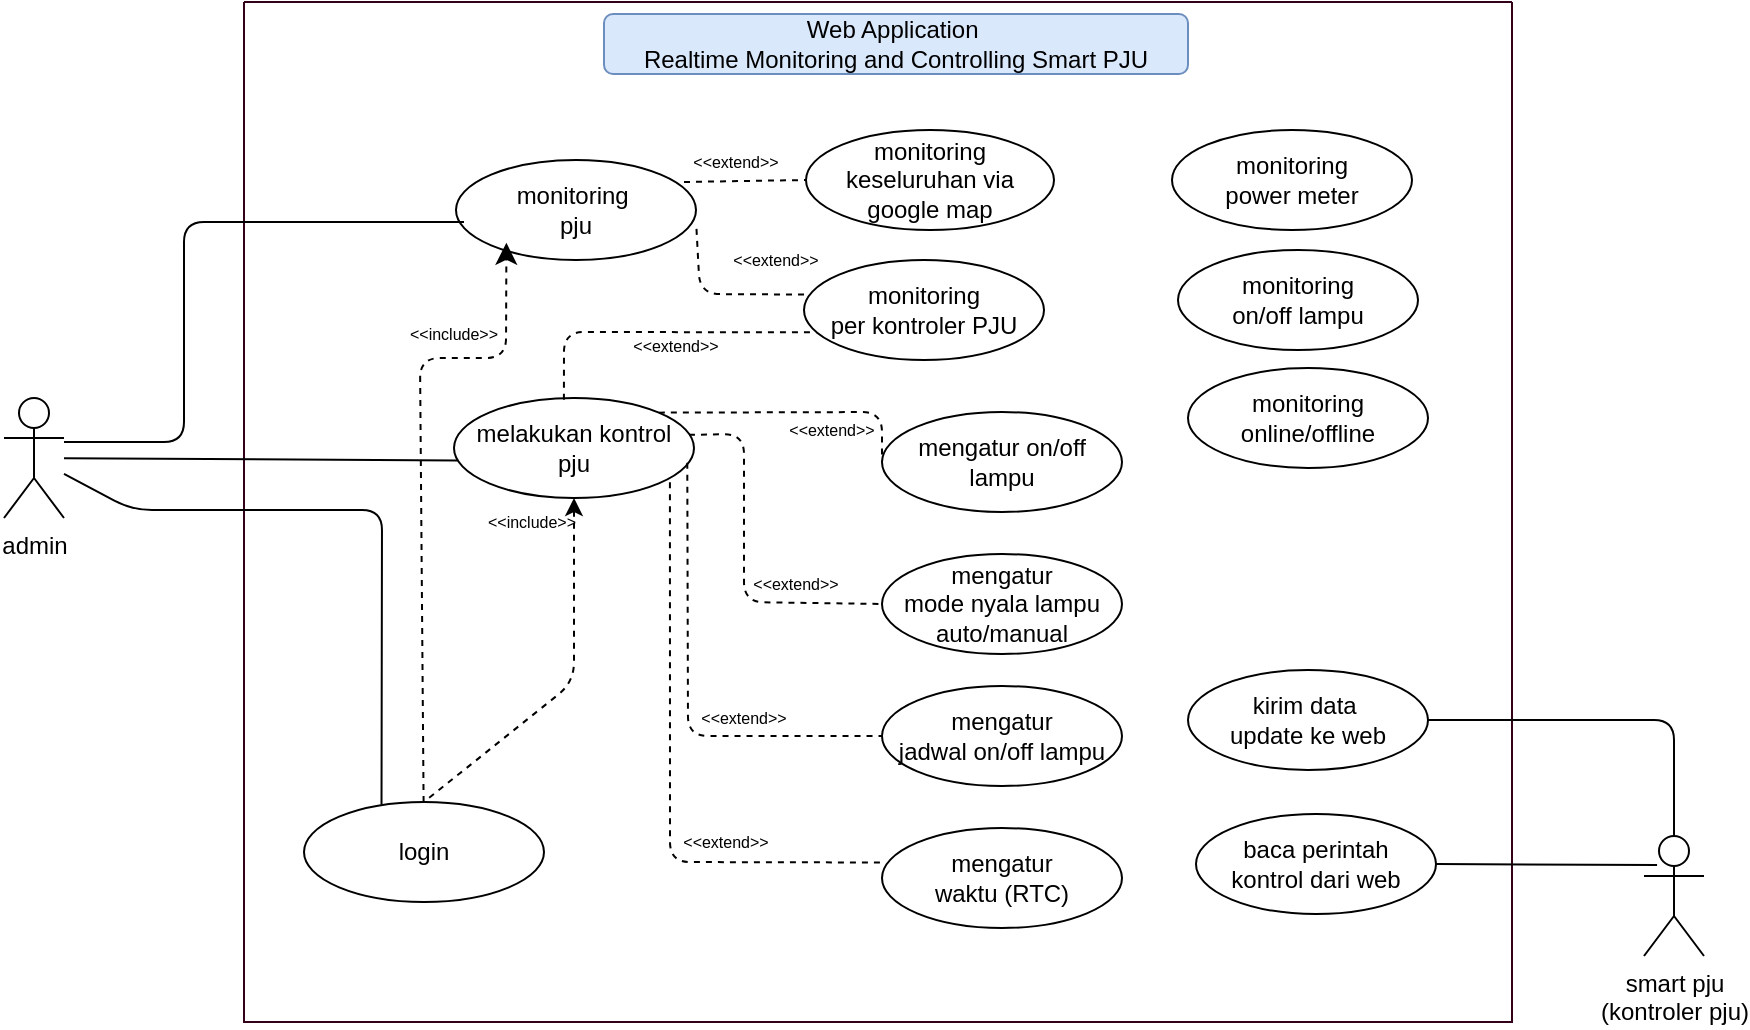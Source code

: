 <mxfile version="24.7.13">
  <diagram name="Page-1" id="pTCAznH1Ie4KXk48edHu">
    <mxGraphModel dx="473" dy="519" grid="0" gridSize="10" guides="1" tooltips="1" connect="1" arrows="1" fold="1" page="0" pageScale="1" pageWidth="850" pageHeight="1100" math="0" shadow="0">
      <root>
        <mxCell id="0" />
        <mxCell id="1" parent="0" />
        <mxCell id="OZYJQrQI57N_s6W0lsTE-5" value="" style="swimlane;startSize=0;fillColor=#fff2cc;strokeColor=#33001A;" vertex="1" parent="1">
          <mxGeometry x="230" y="100" width="634" height="510" as="geometry">
            <mxRectangle x="180" y="160" width="50" height="40" as="alternateBounds" />
          </mxGeometry>
        </mxCell>
        <mxCell id="OZYJQrQI57N_s6W0lsTE-6" value="monitoring&amp;nbsp;&lt;div&gt;pju&lt;/div&gt;" style="ellipse;whiteSpace=wrap;html=1;" vertex="1" parent="OZYJQrQI57N_s6W0lsTE-5">
          <mxGeometry x="106" y="79" width="120" height="50" as="geometry" />
        </mxCell>
        <mxCell id="OZYJQrQI57N_s6W0lsTE-7" value="login" style="ellipse;whiteSpace=wrap;html=1;" vertex="1" parent="OZYJQrQI57N_s6W0lsTE-5">
          <mxGeometry x="30" y="400" width="120" height="50" as="geometry" />
        </mxCell>
        <mxCell id="OZYJQrQI57N_s6W0lsTE-8" value="melakukan kontrol&lt;div&gt;pju&lt;/div&gt;" style="ellipse;whiteSpace=wrap;html=1;" vertex="1" parent="OZYJQrQI57N_s6W0lsTE-5">
          <mxGeometry x="105" y="198" width="120" height="50" as="geometry" />
        </mxCell>
        <mxCell id="OZYJQrQI57N_s6W0lsTE-9" value="" style="endArrow=none;dashed=1;html=1;rounded=1;exitX=0.5;exitY=1;exitDx=0;exitDy=0;entryX=0.5;entryY=0;entryDx=0;entryDy=0;startArrow=classic;startFill=1;curved=0;" edge="1" parent="OZYJQrQI57N_s6W0lsTE-5" source="OZYJQrQI57N_s6W0lsTE-8" target="OZYJQrQI57N_s6W0lsTE-7">
          <mxGeometry width="50" height="50" relative="1" as="geometry">
            <mxPoint x="169.36" y="303.75" as="sourcePoint" />
            <mxPoint x="169.64" y="207.35" as="targetPoint" />
            <Array as="points">
              <mxPoint x="165" y="340" />
            </Array>
          </mxGeometry>
        </mxCell>
        <mxCell id="OZYJQrQI57N_s6W0lsTE-10" value="&amp;lt;&amp;lt;include&amp;gt;&amp;gt;" style="text;html=1;align=center;verticalAlign=middle;whiteSpace=wrap;rounded=0;fontSize=8;" vertex="1" parent="OZYJQrQI57N_s6W0lsTE-5">
          <mxGeometry x="114" y="255" width="60" height="10" as="geometry" />
        </mxCell>
        <mxCell id="OZYJQrQI57N_s6W0lsTE-11" value="mengatur on/off lampu" style="ellipse;whiteSpace=wrap;html=1;" vertex="1" parent="OZYJQrQI57N_s6W0lsTE-5">
          <mxGeometry x="319" y="205" width="120" height="50" as="geometry" />
        </mxCell>
        <mxCell id="OZYJQrQI57N_s6W0lsTE-12" value="mengatur&lt;div&gt;mode nyala lampu auto/manual&lt;/div&gt;" style="ellipse;whiteSpace=wrap;html=1;" vertex="1" parent="OZYJQrQI57N_s6W0lsTE-5">
          <mxGeometry x="319" y="276" width="120" height="50" as="geometry" />
        </mxCell>
        <mxCell id="OZYJQrQI57N_s6W0lsTE-13" value="mengatur&lt;div&gt;jadwal on/off lampu&lt;/div&gt;" style="ellipse;whiteSpace=wrap;html=1;" vertex="1" parent="OZYJQrQI57N_s6W0lsTE-5">
          <mxGeometry x="319" y="342" width="120" height="50" as="geometry" />
        </mxCell>
        <mxCell id="OZYJQrQI57N_s6W0lsTE-14" value="mengatur&lt;div&gt;waktu (RTC)&lt;/div&gt;" style="ellipse;whiteSpace=wrap;html=1;" vertex="1" parent="OZYJQrQI57N_s6W0lsTE-5">
          <mxGeometry x="319" y="413" width="120" height="50" as="geometry" />
        </mxCell>
        <mxCell id="OZYJQrQI57N_s6W0lsTE-15" value="" style="endArrow=none;dashed=1;html=1;rounded=1;entryX=0;entryY=0.5;entryDx=0;entryDy=0;exitX=1;exitY=0;exitDx=0;exitDy=0;curved=0;" edge="1" parent="OZYJQrQI57N_s6W0lsTE-5" source="OZYJQrQI57N_s6W0lsTE-8" target="OZYJQrQI57N_s6W0lsTE-11">
          <mxGeometry width="50" height="50" relative="1" as="geometry">
            <mxPoint x="209" y="354" as="sourcePoint" />
            <mxPoint x="259" y="304" as="targetPoint" />
            <Array as="points">
              <mxPoint x="319" y="205" />
            </Array>
          </mxGeometry>
        </mxCell>
        <mxCell id="OZYJQrQI57N_s6W0lsTE-16" value="&amp;lt;&amp;lt;extend&amp;gt;&amp;gt;" style="text;html=1;align=center;verticalAlign=middle;whiteSpace=wrap;rounded=0;fontSize=8;" vertex="1" parent="OZYJQrQI57N_s6W0lsTE-5">
          <mxGeometry x="264" y="209" width="60" height="10" as="geometry" />
        </mxCell>
        <mxCell id="OZYJQrQI57N_s6W0lsTE-17" value="" style="endArrow=none;dashed=1;html=1;rounded=1;exitX=0.458;exitY=0.018;exitDx=0;exitDy=0;exitPerimeter=0;entryX=0.064;entryY=0.723;entryDx=0;entryDy=0;entryPerimeter=0;curved=0;" edge="1" parent="OZYJQrQI57N_s6W0lsTE-5" source="OZYJQrQI57N_s6W0lsTE-8" target="OZYJQrQI57N_s6W0lsTE-27">
          <mxGeometry width="50" height="50" relative="1" as="geometry">
            <mxPoint x="217" y="186" as="sourcePoint" />
            <mxPoint x="329" y="129" as="targetPoint" />
            <Array as="points">
              <mxPoint x="160" y="165" />
            </Array>
          </mxGeometry>
        </mxCell>
        <mxCell id="OZYJQrQI57N_s6W0lsTE-18" value="&amp;lt;&amp;lt;extend&amp;gt;&amp;gt;" style="text;html=1;align=center;verticalAlign=middle;whiteSpace=wrap;rounded=0;fontSize=8;" vertex="1" parent="OZYJQrQI57N_s6W0lsTE-5">
          <mxGeometry x="186" y="167" width="60" height="10" as="geometry" />
        </mxCell>
        <mxCell id="OZYJQrQI57N_s6W0lsTE-19" value="" style="endArrow=none;dashed=1;html=1;rounded=1;exitX=0.979;exitY=0.368;exitDx=0;exitDy=0;exitPerimeter=0;entryX=0;entryY=0.5;entryDx=0;entryDy=0;curved=0;" edge="1" parent="OZYJQrQI57N_s6W0lsTE-5" source="OZYJQrQI57N_s6W0lsTE-8" target="OZYJQrQI57N_s6W0lsTE-12">
          <mxGeometry width="50" height="50" relative="1" as="geometry">
            <mxPoint x="217" y="186" as="sourcePoint" />
            <mxPoint x="329" y="129" as="targetPoint" />
            <Array as="points">
              <mxPoint x="250" y="216" />
              <mxPoint x="250" y="300" />
            </Array>
          </mxGeometry>
        </mxCell>
        <mxCell id="OZYJQrQI57N_s6W0lsTE-20" value="" style="endArrow=none;dashed=1;html=1;rounded=1;exitX=0.972;exitY=0.648;exitDx=0;exitDy=0;exitPerimeter=0;entryX=0;entryY=0.5;entryDx=0;entryDy=0;curved=0;" edge="1" parent="OZYJQrQI57N_s6W0lsTE-5" source="OZYJQrQI57N_s6W0lsTE-8" target="OZYJQrQI57N_s6W0lsTE-13">
          <mxGeometry width="50" height="50" relative="1" as="geometry">
            <mxPoint x="232" y="197" as="sourcePoint" />
            <mxPoint x="331" y="208" as="targetPoint" />
            <Array as="points">
              <mxPoint x="222" y="367" />
            </Array>
          </mxGeometry>
        </mxCell>
        <mxCell id="OZYJQrQI57N_s6W0lsTE-21" value="" style="endArrow=none;dashed=1;html=1;rounded=1;exitX=0.908;exitY=0.842;exitDx=0;exitDy=0;exitPerimeter=0;entryX=0.017;entryY=0.345;entryDx=0;entryDy=0;entryPerimeter=0;curved=0;" edge="1" parent="OZYJQrQI57N_s6W0lsTE-5">
          <mxGeometry width="50" height="50" relative="1" as="geometry">
            <mxPoint x="212.96" y="240.1" as="sourcePoint" />
            <mxPoint x="320.04" y="430.25" as="targetPoint" />
            <Array as="points">
              <mxPoint x="213" y="430" />
            </Array>
          </mxGeometry>
        </mxCell>
        <mxCell id="OZYJQrQI57N_s6W0lsTE-22" value="&amp;lt;&amp;lt;extend&amp;gt;&amp;gt;" style="text;html=1;align=center;verticalAlign=middle;whiteSpace=wrap;rounded=0;fontSize=8;" vertex="1" parent="OZYJQrQI57N_s6W0lsTE-5">
          <mxGeometry x="246" y="286" width="60" height="10" as="geometry" />
        </mxCell>
        <mxCell id="OZYJQrQI57N_s6W0lsTE-23" value="&amp;lt;&amp;lt;extend&amp;gt;&amp;gt;" style="text;html=1;align=center;verticalAlign=middle;whiteSpace=wrap;rounded=0;fontSize=8;" vertex="1" parent="OZYJQrQI57N_s6W0lsTE-5">
          <mxGeometry x="220" y="353" width="60" height="10" as="geometry" />
        </mxCell>
        <mxCell id="OZYJQrQI57N_s6W0lsTE-24" value="&amp;lt;&amp;lt;extend&amp;gt;&amp;gt;" style="text;html=1;align=center;verticalAlign=middle;whiteSpace=wrap;rounded=0;fontSize=8;" vertex="1" parent="OZYJQrQI57N_s6W0lsTE-5">
          <mxGeometry x="211" y="415" width="60" height="10" as="geometry" />
        </mxCell>
        <mxCell id="OZYJQrQI57N_s6W0lsTE-25" value="Web Application&amp;nbsp;&lt;div&gt;Realtime Monitoring and Controlling Smart PJU&lt;/div&gt;" style="text;html=1;align=center;verticalAlign=middle;whiteSpace=wrap;rounded=1;fillColor=#dae8fc;strokeColor=#6c8ebf;fillStyle=solid;gradientColor=none;perimeterSpacing=0;strokeWidth=1;spacingTop=1;spacingBottom=1;" vertex="1" parent="OZYJQrQI57N_s6W0lsTE-5">
          <mxGeometry x="180" y="6" width="292" height="30" as="geometry" />
        </mxCell>
        <mxCell id="OZYJQrQI57N_s6W0lsTE-26" value="monitoring keseluruhan via&lt;div&gt;google map&lt;/div&gt;" style="ellipse;whiteSpace=wrap;html=1;" vertex="1" parent="OZYJQrQI57N_s6W0lsTE-5">
          <mxGeometry x="281" y="64" width="124" height="50" as="geometry" />
        </mxCell>
        <mxCell id="OZYJQrQI57N_s6W0lsTE-27" value="monitoring&lt;div&gt;per kontroler PJU&lt;/div&gt;" style="ellipse;whiteSpace=wrap;html=1;" vertex="1" parent="OZYJQrQI57N_s6W0lsTE-5">
          <mxGeometry x="280" y="129" width="120" height="50" as="geometry" />
        </mxCell>
        <mxCell id="OZYJQrQI57N_s6W0lsTE-28" value="" style="endArrow=none;dashed=1;html=1;rounded=0;entryX=0;entryY=0.5;entryDx=0;entryDy=0;exitX=0.95;exitY=0.22;exitDx=0;exitDy=0;exitPerimeter=0;" edge="1" parent="OZYJQrQI57N_s6W0lsTE-5" source="OZYJQrQI57N_s6W0lsTE-6" target="OZYJQrQI57N_s6W0lsTE-26">
          <mxGeometry width="50" height="50" relative="1" as="geometry">
            <mxPoint x="210" y="100" as="sourcePoint" />
            <mxPoint x="260" y="50" as="targetPoint" />
          </mxGeometry>
        </mxCell>
        <mxCell id="OZYJQrQI57N_s6W0lsTE-29" value="" style="endArrow=none;dashed=1;html=1;rounded=1;exitX=1.002;exitY=0.689;exitDx=0;exitDy=0;exitPerimeter=0;entryX=0.025;entryY=0.346;entryDx=0;entryDy=0;entryPerimeter=0;curved=0;" edge="1" parent="OZYJQrQI57N_s6W0lsTE-5" source="OZYJQrQI57N_s6W0lsTE-6" target="OZYJQrQI57N_s6W0lsTE-27">
          <mxGeometry width="50" height="50" relative="1" as="geometry">
            <mxPoint x="170" y="209" as="sourcePoint" />
            <mxPoint x="290" y="159" as="targetPoint" />
            <Array as="points">
              <mxPoint x="228" y="146" />
            </Array>
          </mxGeometry>
        </mxCell>
        <mxCell id="OZYJQrQI57N_s6W0lsTE-30" value="&amp;lt;&amp;lt;extend&amp;gt;&amp;gt;" style="text;html=1;align=center;verticalAlign=middle;whiteSpace=wrap;rounded=0;fontSize=8;" vertex="1" parent="OZYJQrQI57N_s6W0lsTE-5">
          <mxGeometry x="216" y="75" width="60" height="10" as="geometry" />
        </mxCell>
        <mxCell id="OZYJQrQI57N_s6W0lsTE-31" value="&amp;lt;&amp;lt;extend&amp;gt;&amp;gt;" style="text;html=1;align=center;verticalAlign=middle;whiteSpace=wrap;rounded=0;fontSize=8;" vertex="1" parent="OZYJQrQI57N_s6W0lsTE-5">
          <mxGeometry x="236" y="124" width="60" height="10" as="geometry" />
        </mxCell>
        <mxCell id="OZYJQrQI57N_s6W0lsTE-48" style="edgeStyle=none;curved=0;rounded=1;orthogonalLoop=1;jettySize=auto;html=1;entryX=0.21;entryY=0.828;entryDx=0;entryDy=0;entryPerimeter=0;fontSize=12;startSize=8;endSize=8;dashed=1;" edge="1" parent="OZYJQrQI57N_s6W0lsTE-5" source="OZYJQrQI57N_s6W0lsTE-7" target="OZYJQrQI57N_s6W0lsTE-6">
          <mxGeometry relative="1" as="geometry">
            <Array as="points">
              <mxPoint x="88" y="178" />
              <mxPoint x="131" y="178" />
            </Array>
          </mxGeometry>
        </mxCell>
        <mxCell id="OZYJQrQI57N_s6W0lsTE-49" value="&amp;lt;&amp;lt;include&amp;gt;&amp;gt;" style="text;html=1;align=center;verticalAlign=middle;whiteSpace=wrap;rounded=0;fontSize=8;" vertex="1" parent="OZYJQrQI57N_s6W0lsTE-5">
          <mxGeometry x="75" y="161" width="60" height="10" as="geometry" />
        </mxCell>
        <mxCell id="OZYJQrQI57N_s6W0lsTE-32" value="kirim data&amp;nbsp;&lt;div&gt;update ke web&lt;/div&gt;" style="ellipse;whiteSpace=wrap;html=1;" vertex="1" parent="OZYJQrQI57N_s6W0lsTE-5">
          <mxGeometry x="472" y="334" width="120" height="50" as="geometry" />
        </mxCell>
        <mxCell id="OZYJQrQI57N_s6W0lsTE-33" value="baca perintah&lt;div&gt;kontrol dari web&lt;/div&gt;" style="ellipse;whiteSpace=wrap;html=1;" vertex="1" parent="OZYJQrQI57N_s6W0lsTE-5">
          <mxGeometry x="476" y="406" width="120" height="50" as="geometry" />
        </mxCell>
        <mxCell id="OZYJQrQI57N_s6W0lsTE-39" value="smart pju&lt;div&gt;(kontroler pju)&lt;/div&gt;" style="shape=umlActor;verticalLabelPosition=bottom;verticalAlign=top;html=1;outlineConnect=0;" vertex="1" parent="OZYJQrQI57N_s6W0lsTE-5">
          <mxGeometry x="700" y="417" width="30" height="60" as="geometry" />
        </mxCell>
        <mxCell id="OZYJQrQI57N_s6W0lsTE-40" value="" style="endArrow=none;html=1;rounded=1;entryX=0.5;entryY=0;entryDx=0;entryDy=0;entryPerimeter=0;exitX=1;exitY=0.5;exitDx=0;exitDy=0;curved=0;" edge="1" parent="OZYJQrQI57N_s6W0lsTE-5" source="OZYJQrQI57N_s6W0lsTE-32" target="OZYJQrQI57N_s6W0lsTE-39">
          <mxGeometry width="50" height="50" relative="1" as="geometry">
            <mxPoint x="492" y="539" as="sourcePoint" />
            <mxPoint x="542" y="489" as="targetPoint" />
            <Array as="points">
              <mxPoint x="715" y="359" />
            </Array>
          </mxGeometry>
        </mxCell>
        <mxCell id="OZYJQrQI57N_s6W0lsTE-41" value="" style="endArrow=none;html=1;rounded=1;curved=0;exitX=1;exitY=0.5;exitDx=0;exitDy=0;entryX=0.218;entryY=0.242;entryDx=0;entryDy=0;entryPerimeter=0;" edge="1" parent="OZYJQrQI57N_s6W0lsTE-5" source="OZYJQrQI57N_s6W0lsTE-33" target="OZYJQrQI57N_s6W0lsTE-39">
          <mxGeometry width="50" height="50" relative="1" as="geometry">
            <mxPoint x="622" y="419" as="sourcePoint" />
            <mxPoint x="692" y="431" as="targetPoint" />
            <Array as="points" />
          </mxGeometry>
        </mxCell>
        <mxCell id="OZYJQrQI57N_s6W0lsTE-50" value="monitoring&lt;div&gt;online/offline&lt;/div&gt;" style="ellipse;whiteSpace=wrap;html=1;" vertex="1" parent="OZYJQrQI57N_s6W0lsTE-5">
          <mxGeometry x="472" y="183" width="120" height="50" as="geometry" />
        </mxCell>
        <mxCell id="OZYJQrQI57N_s6W0lsTE-51" value="monitoring&lt;div&gt;on/off lampu&lt;/div&gt;" style="ellipse;whiteSpace=wrap;html=1;" vertex="1" parent="OZYJQrQI57N_s6W0lsTE-5">
          <mxGeometry x="467" y="124" width="120" height="50" as="geometry" />
        </mxCell>
        <mxCell id="OZYJQrQI57N_s6W0lsTE-52" value="monitoring&lt;div&gt;power meter&lt;/div&gt;" style="ellipse;whiteSpace=wrap;html=1;" vertex="1" parent="OZYJQrQI57N_s6W0lsTE-5">
          <mxGeometry x="464" y="64" width="120" height="50" as="geometry" />
        </mxCell>
        <mxCell id="OZYJQrQI57N_s6W0lsTE-47" style="edgeStyle=none;curved=0;rounded=1;orthogonalLoop=1;jettySize=auto;html=1;fontSize=12;startSize=8;endSize=8;endArrow=none;endFill=0;entryX=0.323;entryY=0.024;entryDx=0;entryDy=0;entryPerimeter=0;" edge="1" parent="1" source="OZYJQrQI57N_s6W0lsTE-34" target="OZYJQrQI57N_s6W0lsTE-7">
          <mxGeometry relative="1" as="geometry">
            <Array as="points">
              <mxPoint x="174" y="354" />
              <mxPoint x="299" y="354" />
            </Array>
          </mxGeometry>
        </mxCell>
        <mxCell id="OZYJQrQI57N_s6W0lsTE-34" value="admin" style="shape=umlActor;verticalLabelPosition=bottom;verticalAlign=top;html=1;outlineConnect=0;" vertex="1" parent="1">
          <mxGeometry x="110" y="298" width="30" height="60" as="geometry" />
        </mxCell>
        <mxCell id="OZYJQrQI57N_s6W0lsTE-35" value="" style="endArrow=none;html=1;rounded=1;curved=0;" edge="1" parent="1">
          <mxGeometry width="50" height="50" relative="1" as="geometry">
            <mxPoint x="140" y="320" as="sourcePoint" />
            <mxPoint x="340" y="210" as="targetPoint" />
            <Array as="points">
              <mxPoint x="200" y="320" />
              <mxPoint x="200" y="210" />
            </Array>
          </mxGeometry>
        </mxCell>
        <mxCell id="OZYJQrQI57N_s6W0lsTE-36" value="" style="endArrow=none;html=1;rounded=0;entryX=0.015;entryY=0.625;entryDx=0;entryDy=0;entryPerimeter=0;" edge="1" parent="1" source="OZYJQrQI57N_s6W0lsTE-34" target="OZYJQrQI57N_s6W0lsTE-8">
          <mxGeometry width="50" height="50" relative="1" as="geometry">
            <mxPoint x="240" y="310" as="sourcePoint" />
            <mxPoint x="290" y="260" as="targetPoint" />
          </mxGeometry>
        </mxCell>
      </root>
    </mxGraphModel>
  </diagram>
</mxfile>
